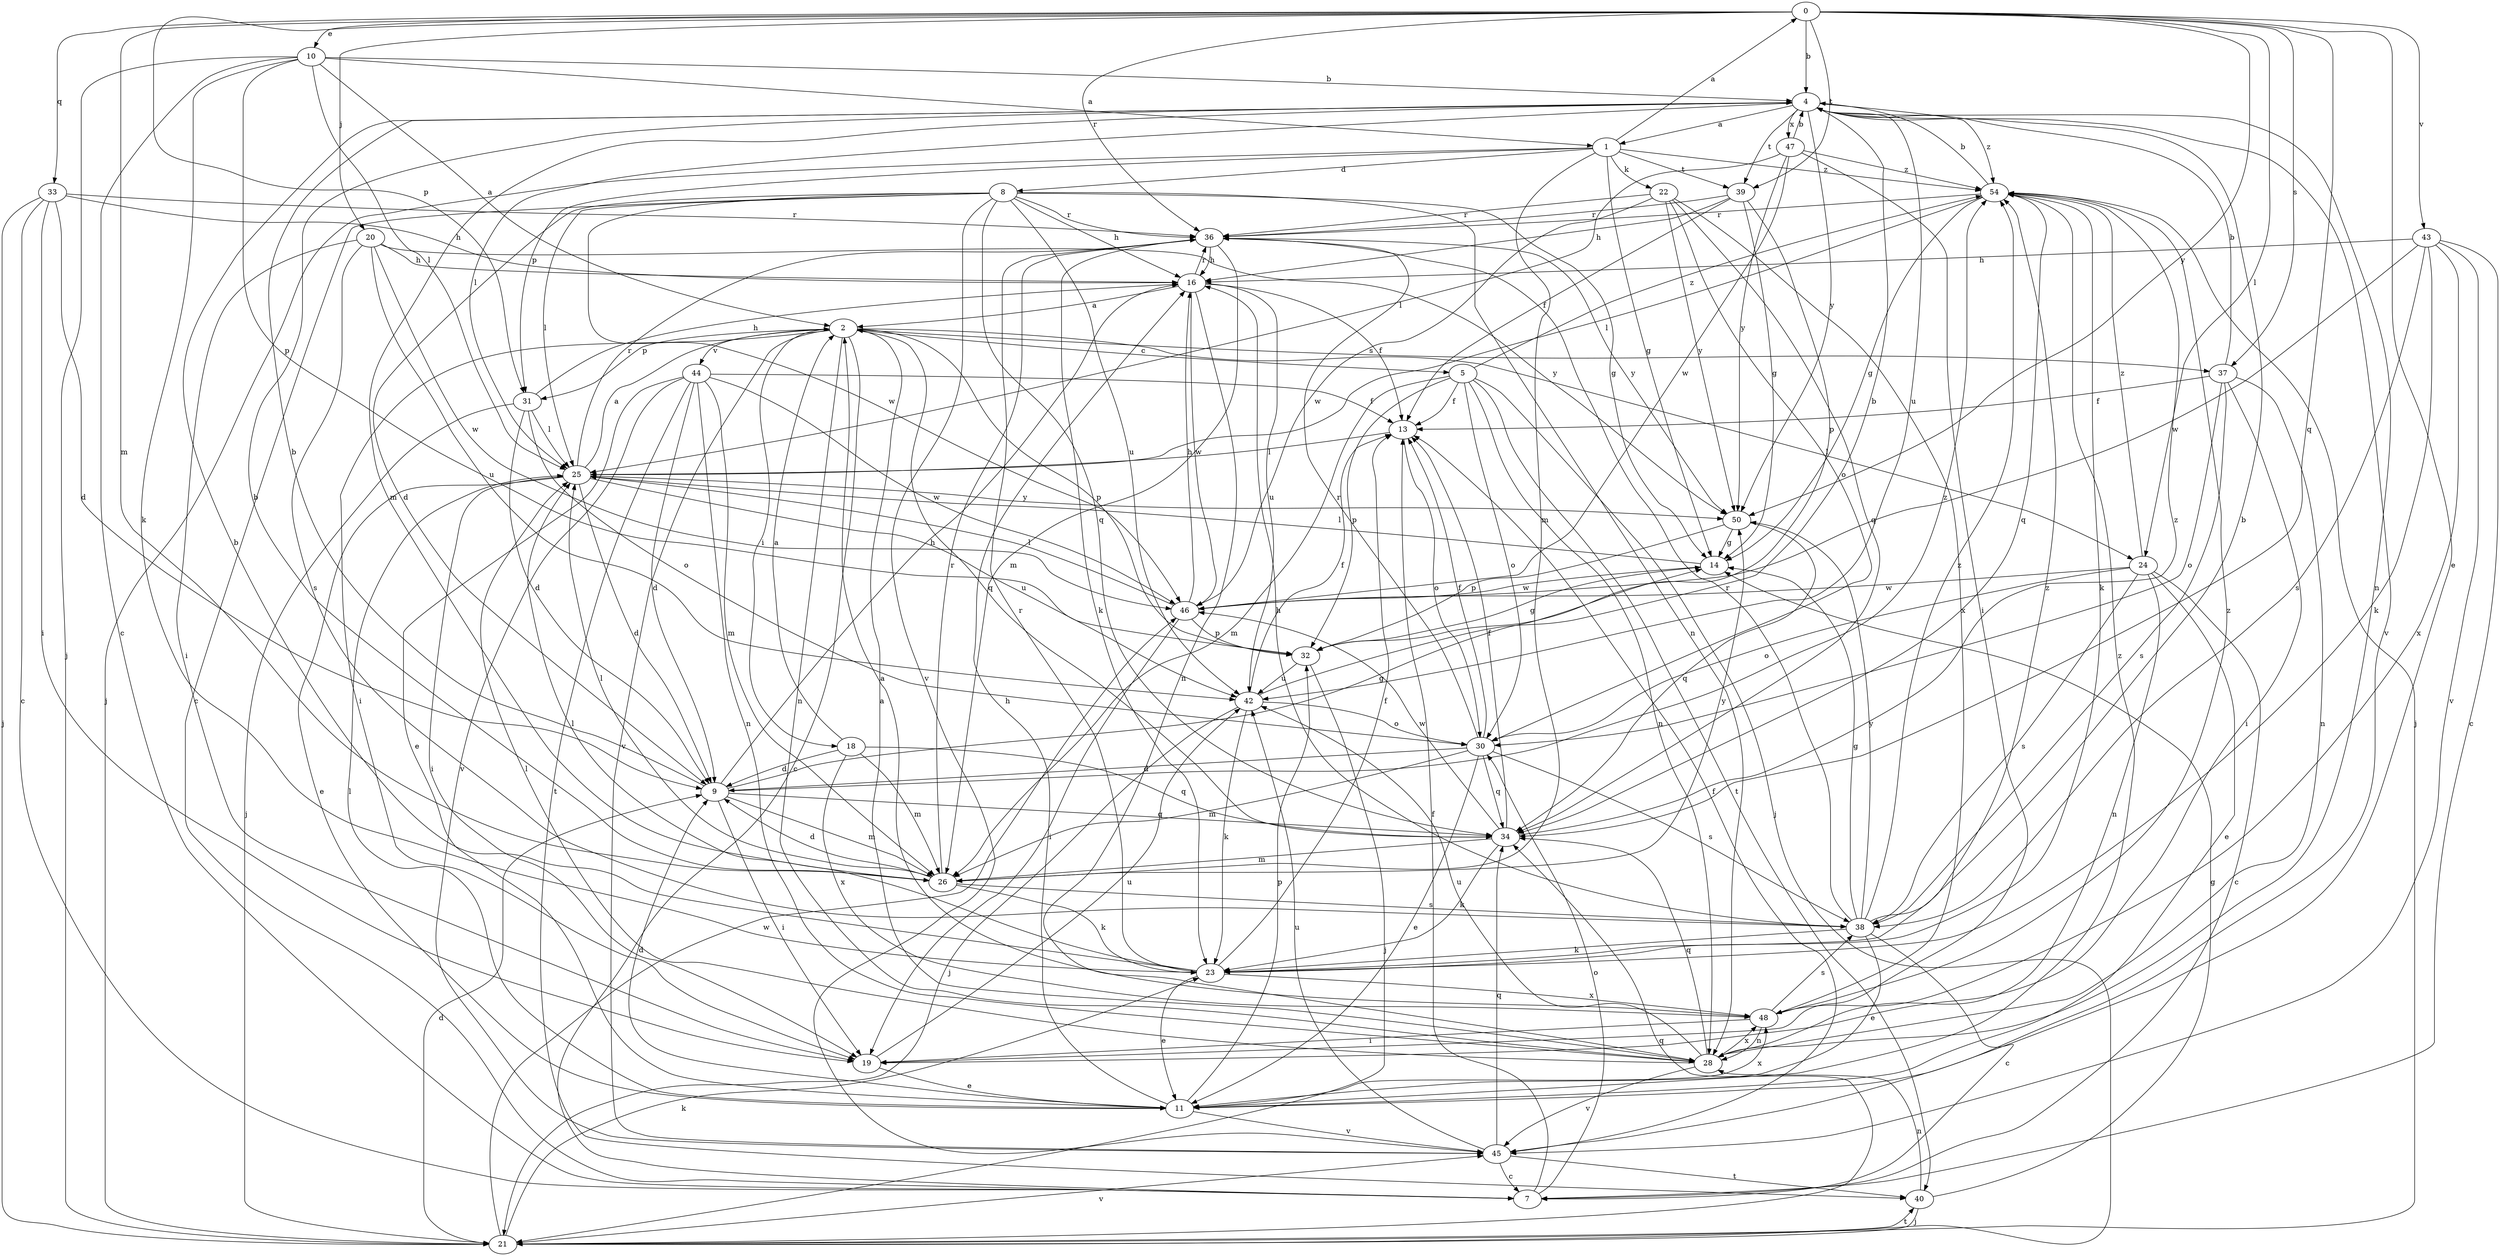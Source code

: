 strict digraph  {
0;
1;
2;
4;
5;
7;
8;
9;
10;
11;
13;
14;
16;
18;
19;
20;
21;
22;
23;
24;
25;
26;
28;
30;
31;
32;
33;
34;
36;
37;
38;
39;
40;
42;
43;
44;
45;
46;
47;
48;
50;
54;
0 -> 4  [label=b];
0 -> 10  [label=e];
0 -> 11  [label=e];
0 -> 20  [label=j];
0 -> 24  [label=l];
0 -> 26  [label=m];
0 -> 31  [label=p];
0 -> 33  [label=q];
0 -> 34  [label=q];
0 -> 36  [label=r];
0 -> 37  [label=s];
0 -> 39  [label=t];
0 -> 43  [label=v];
0 -> 50  [label=y];
1 -> 0  [label=a];
1 -> 8  [label=d];
1 -> 14  [label=g];
1 -> 21  [label=j];
1 -> 22  [label=k];
1 -> 26  [label=m];
1 -> 31  [label=p];
1 -> 39  [label=t];
1 -> 54  [label=z];
2 -> 5  [label=c];
2 -> 7  [label=c];
2 -> 18  [label=i];
2 -> 19  [label=i];
2 -> 24  [label=l];
2 -> 28  [label=n];
2 -> 31  [label=p];
2 -> 32  [label=p];
2 -> 34  [label=q];
2 -> 37  [label=s];
2 -> 44  [label=v];
2 -> 45  [label=v];
4 -> 1  [label=a];
4 -> 25  [label=l];
4 -> 26  [label=m];
4 -> 28  [label=n];
4 -> 39  [label=t];
4 -> 42  [label=u];
4 -> 45  [label=v];
4 -> 47  [label=x];
4 -> 50  [label=y];
4 -> 54  [label=z];
5 -> 13  [label=f];
5 -> 21  [label=j];
5 -> 26  [label=m];
5 -> 28  [label=n];
5 -> 30  [label=o];
5 -> 32  [label=p];
5 -> 40  [label=t];
5 -> 54  [label=z];
7 -> 13  [label=f];
7 -> 30  [label=o];
8 -> 7  [label=c];
8 -> 9  [label=d];
8 -> 14  [label=g];
8 -> 16  [label=h];
8 -> 25  [label=l];
8 -> 28  [label=n];
8 -> 34  [label=q];
8 -> 36  [label=r];
8 -> 42  [label=u];
8 -> 45  [label=v];
8 -> 46  [label=w];
9 -> 4  [label=b];
9 -> 14  [label=g];
9 -> 16  [label=h];
9 -> 19  [label=i];
9 -> 26  [label=m];
9 -> 34  [label=q];
9 -> 54  [label=z];
10 -> 1  [label=a];
10 -> 2  [label=a];
10 -> 4  [label=b];
10 -> 7  [label=c];
10 -> 21  [label=j];
10 -> 23  [label=k];
10 -> 25  [label=l];
10 -> 32  [label=p];
11 -> 9  [label=d];
11 -> 16  [label=h];
11 -> 25  [label=l];
11 -> 32  [label=p];
11 -> 45  [label=v];
11 -> 48  [label=x];
11 -> 54  [label=z];
13 -> 25  [label=l];
13 -> 30  [label=o];
14 -> 25  [label=l];
14 -> 46  [label=w];
16 -> 2  [label=a];
16 -> 13  [label=f];
16 -> 28  [label=n];
16 -> 36  [label=r];
16 -> 42  [label=u];
16 -> 46  [label=w];
18 -> 2  [label=a];
18 -> 9  [label=d];
18 -> 26  [label=m];
18 -> 34  [label=q];
18 -> 48  [label=x];
19 -> 11  [label=e];
19 -> 42  [label=u];
20 -> 16  [label=h];
20 -> 19  [label=i];
20 -> 38  [label=s];
20 -> 42  [label=u];
20 -> 46  [label=w];
20 -> 50  [label=y];
21 -> 9  [label=d];
21 -> 23  [label=k];
21 -> 34  [label=q];
21 -> 40  [label=t];
21 -> 45  [label=v];
21 -> 46  [label=w];
22 -> 30  [label=o];
22 -> 34  [label=q];
22 -> 36  [label=r];
22 -> 46  [label=w];
22 -> 48  [label=x];
22 -> 50  [label=y];
23 -> 4  [label=b];
23 -> 11  [label=e];
23 -> 13  [label=f];
23 -> 25  [label=l];
23 -> 36  [label=r];
23 -> 48  [label=x];
23 -> 54  [label=z];
24 -> 7  [label=c];
24 -> 11  [label=e];
24 -> 28  [label=n];
24 -> 30  [label=o];
24 -> 38  [label=s];
24 -> 46  [label=w];
24 -> 54  [label=z];
25 -> 2  [label=a];
25 -> 9  [label=d];
25 -> 11  [label=e];
25 -> 19  [label=i];
25 -> 36  [label=r];
25 -> 42  [label=u];
25 -> 50  [label=y];
26 -> 4  [label=b];
26 -> 9  [label=d];
26 -> 23  [label=k];
26 -> 25  [label=l];
26 -> 36  [label=r];
26 -> 38  [label=s];
26 -> 50  [label=y];
28 -> 2  [label=a];
28 -> 25  [label=l];
28 -> 34  [label=q];
28 -> 42  [label=u];
28 -> 45  [label=v];
28 -> 48  [label=x];
30 -> 9  [label=d];
30 -> 11  [label=e];
30 -> 13  [label=f];
30 -> 26  [label=m];
30 -> 34  [label=q];
30 -> 36  [label=r];
30 -> 38  [label=s];
31 -> 9  [label=d];
31 -> 16  [label=h];
31 -> 21  [label=j];
31 -> 25  [label=l];
31 -> 30  [label=o];
32 -> 14  [label=g];
32 -> 21  [label=j];
32 -> 42  [label=u];
33 -> 7  [label=c];
33 -> 9  [label=d];
33 -> 16  [label=h];
33 -> 19  [label=i];
33 -> 21  [label=j];
33 -> 36  [label=r];
34 -> 13  [label=f];
34 -> 23  [label=k];
34 -> 26  [label=m];
34 -> 46  [label=w];
34 -> 54  [label=z];
36 -> 16  [label=h];
36 -> 23  [label=k];
36 -> 26  [label=m];
36 -> 50  [label=y];
37 -> 4  [label=b];
37 -> 13  [label=f];
37 -> 19  [label=i];
37 -> 28  [label=n];
37 -> 30  [label=o];
37 -> 38  [label=s];
38 -> 4  [label=b];
38 -> 7  [label=c];
38 -> 11  [label=e];
38 -> 14  [label=g];
38 -> 16  [label=h];
38 -> 23  [label=k];
38 -> 36  [label=r];
38 -> 50  [label=y];
38 -> 54  [label=z];
39 -> 13  [label=f];
39 -> 14  [label=g];
39 -> 16  [label=h];
39 -> 32  [label=p];
39 -> 36  [label=r];
40 -> 14  [label=g];
40 -> 21  [label=j];
40 -> 28  [label=n];
42 -> 4  [label=b];
42 -> 13  [label=f];
42 -> 21  [label=j];
42 -> 23  [label=k];
42 -> 30  [label=o];
43 -> 7  [label=c];
43 -> 16  [label=h];
43 -> 23  [label=k];
43 -> 38  [label=s];
43 -> 45  [label=v];
43 -> 46  [label=w];
43 -> 48  [label=x];
44 -> 9  [label=d];
44 -> 11  [label=e];
44 -> 13  [label=f];
44 -> 26  [label=m];
44 -> 28  [label=n];
44 -> 40  [label=t];
44 -> 45  [label=v];
44 -> 46  [label=w];
45 -> 7  [label=c];
45 -> 13  [label=f];
45 -> 34  [label=q];
45 -> 40  [label=t];
45 -> 42  [label=u];
46 -> 16  [label=h];
46 -> 19  [label=i];
46 -> 25  [label=l];
46 -> 32  [label=p];
47 -> 4  [label=b];
47 -> 19  [label=i];
47 -> 25  [label=l];
47 -> 46  [label=w];
47 -> 50  [label=y];
47 -> 54  [label=z];
48 -> 2  [label=a];
48 -> 19  [label=i];
48 -> 28  [label=n];
48 -> 38  [label=s];
48 -> 54  [label=z];
50 -> 14  [label=g];
50 -> 32  [label=p];
50 -> 34  [label=q];
54 -> 4  [label=b];
54 -> 14  [label=g];
54 -> 21  [label=j];
54 -> 23  [label=k];
54 -> 25  [label=l];
54 -> 34  [label=q];
54 -> 36  [label=r];
}
